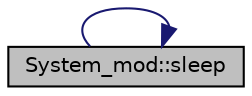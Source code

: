 digraph "System_mod::sleep"
{
 // LATEX_PDF_SIZE
  edge [fontname="Helvetica",fontsize="10",labelfontname="Helvetica",labelfontsize="10"];
  node [fontname="Helvetica",fontsize="10",shape=record];
  rankdir="LR";
  Node1 [label="System_mod::sleep",height=0.2,width=0.4,color="black", fillcolor="grey75", style="filled", fontcolor="black",tooltip="Sleep for the input number of seconds (real number)."];
  Node1 -> Node1 [color="midnightblue",fontsize="10",style="solid",fontname="Helvetica"];
}
